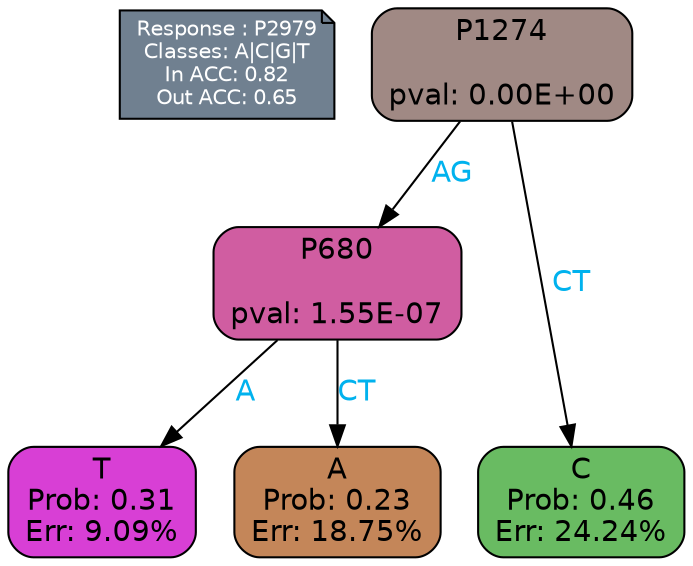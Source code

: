 digraph Tree {
node [shape=box, style="filled, rounded", color="black", fontname=helvetica] ;
graph [ranksep=equally, splines=polylines, bgcolor=transparent, dpi=600] ;
edge [fontname=helvetica] ;
LEGEND [label="Response : P2979
Classes: A|C|G|T
In ACC: 0.82
Out ACC: 0.65
",shape=note,align=left,style=filled,fillcolor="slategray",fontcolor="white",fontsize=10];1 [label="P1274

pval: 0.00E+00", fillcolor="#a08984"] ;
2 [label="P680

pval: 1.55E-07", fillcolor="#d05da1"] ;
3 [label="T
Prob: 0.31
Err: 9.09%", fillcolor="#d83fd5"] ;
4 [label="A
Prob: 0.23
Err: 18.75%", fillcolor="#c48659"] ;
5 [label="C
Prob: 0.46
Err: 24.24%", fillcolor="#69bb62"] ;
1 -> 2 [label="AG",fontcolor=deepskyblue2] ;
1 -> 5 [label="CT",fontcolor=deepskyblue2] ;
2 -> 3 [label="A",fontcolor=deepskyblue2] ;
2 -> 4 [label="CT",fontcolor=deepskyblue2] ;
{rank = same; 3;4;5;}{rank = same; LEGEND;1;}}